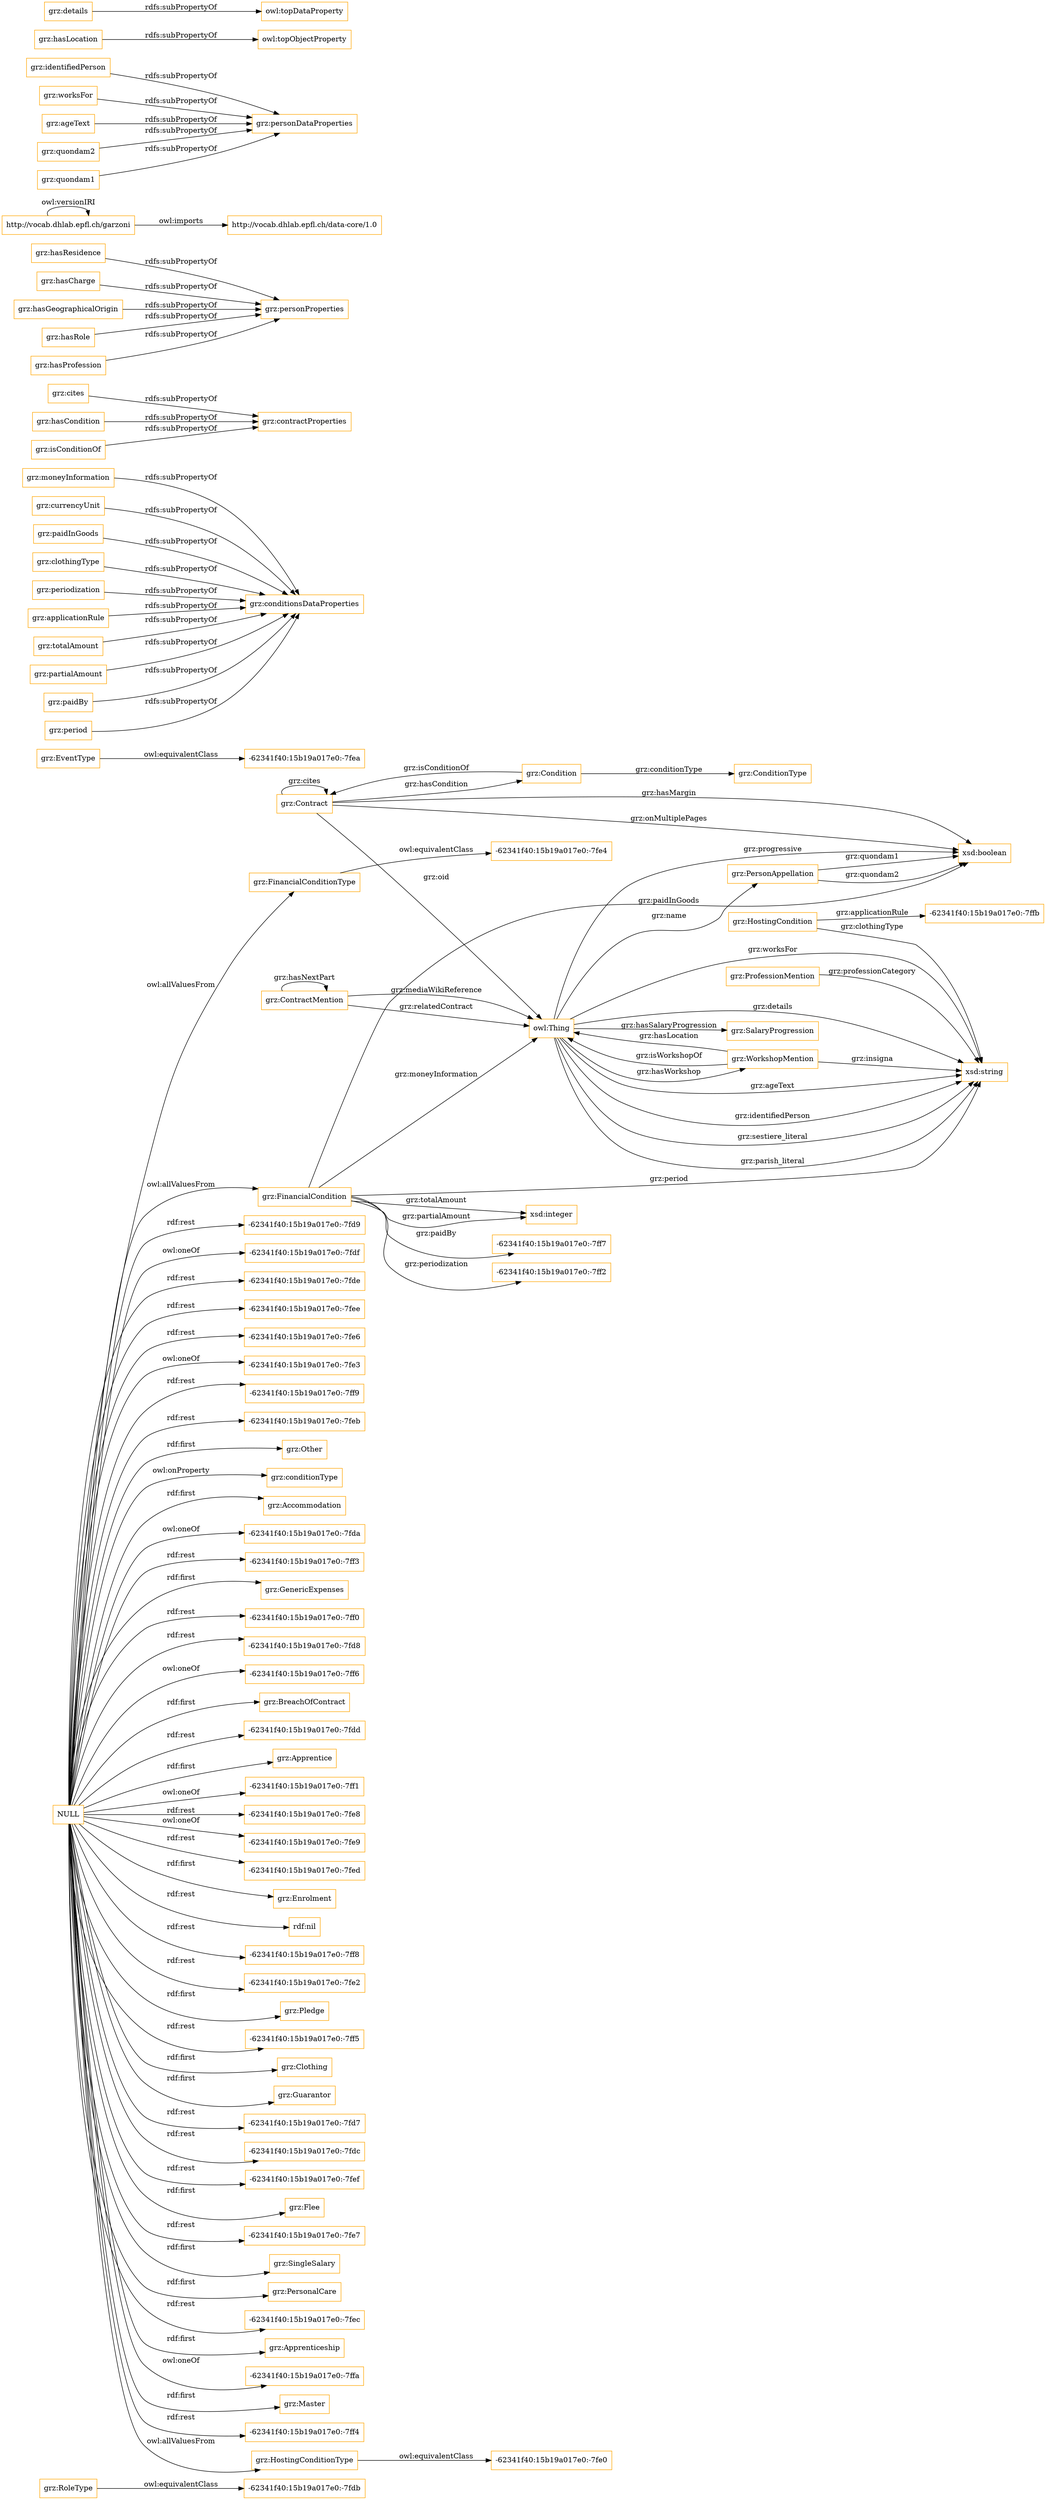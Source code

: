 digraph ar2dtool_diagram { 
rankdir=LR;
size="1501"
node [shape = rectangle, color="orange"]; "grz:RoleType" "grz:SalaryProgression" "grz:FinancialConditionType" "grz:ContractMention" "grz:ProfessionMention" "grz:ConditionType" "-62341f40:15b19a017e0:-7fe0" "grz:WorkshopMention" "grz:EventType" "grz:Contract" "grz:HostingCondition" "grz:FinancialCondition" "grz:Condition" "grz:PersonAppellation" "-62341f40:15b19a017e0:-7fea" "grz:HostingConditionType" "-62341f40:15b19a017e0:-7fdb" "-62341f40:15b19a017e0:-7fe4" ; /*classes style*/
	"grz:HostingConditionType" -> "-62341f40:15b19a017e0:-7fe0" [ label = "owl:equivalentClass" ];
	"grz:moneyInformation" -> "grz:conditionsDataProperties" [ label = "rdfs:subPropertyOf" ];
	"grz:currencyUnit" -> "grz:conditionsDataProperties" [ label = "rdfs:subPropertyOf" ];
	"grz:cites" -> "grz:contractProperties" [ label = "rdfs:subPropertyOf" ];
	"grz:paidInGoods" -> "grz:conditionsDataProperties" [ label = "rdfs:subPropertyOf" ];
	"grz:hasResidence" -> "grz:personProperties" [ label = "rdfs:subPropertyOf" ];
	"grz:hasCharge" -> "grz:personProperties" [ label = "rdfs:subPropertyOf" ];
	"http://vocab.dhlab.epfl.ch/garzoni" -> "http://vocab.dhlab.epfl.ch/data-core/1.0" [ label = "owl:imports" ];
	"http://vocab.dhlab.epfl.ch/garzoni" -> "http://vocab.dhlab.epfl.ch/garzoni" [ label = "owl:versionIRI" ];
	"grz:clothingType" -> "grz:conditionsDataProperties" [ label = "rdfs:subPropertyOf" ];
	"grz:periodization" -> "grz:conditionsDataProperties" [ label = "rdfs:subPropertyOf" ];
	"grz:identifiedPerson" -> "grz:personDataProperties" [ label = "rdfs:subPropertyOf" ];
	"grz:EventType" -> "-62341f40:15b19a017e0:-7fea" [ label = "owl:equivalentClass" ];
	"grz:hasCondition" -> "grz:contractProperties" [ label = "rdfs:subPropertyOf" ];
	"grz:hasLocation" -> "owl:topObjectProperty" [ label = "rdfs:subPropertyOf" ];
	"grz:applicationRule" -> "grz:conditionsDataProperties" [ label = "rdfs:subPropertyOf" ];
	"grz:worksFor" -> "grz:personDataProperties" [ label = "rdfs:subPropertyOf" ];
	"grz:totalAmount" -> "grz:conditionsDataProperties" [ label = "rdfs:subPropertyOf" ];
	"NULL" -> "-62341f40:15b19a017e0:-7fd9" [ label = "rdf:rest" ];
	"NULL" -> "-62341f40:15b19a017e0:-7fdf" [ label = "owl:oneOf" ];
	"NULL" -> "-62341f40:15b19a017e0:-7fde" [ label = "rdf:rest" ];
	"NULL" -> "grz:HostingConditionType" [ label = "owl:allValuesFrom" ];
	"NULL" -> "grz:FinancialCondition" [ label = "owl:allValuesFrom" ];
	"NULL" -> "-62341f40:15b19a017e0:-7fee" [ label = "rdf:rest" ];
	"NULL" -> "grz:FinancialConditionType" [ label = "owl:allValuesFrom" ];
	"NULL" -> "-62341f40:15b19a017e0:-7fe6" [ label = "rdf:rest" ];
	"NULL" -> "-62341f40:15b19a017e0:-7fe3" [ label = "owl:oneOf" ];
	"NULL" -> "-62341f40:15b19a017e0:-7ff9" [ label = "rdf:rest" ];
	"NULL" -> "-62341f40:15b19a017e0:-7feb" [ label = "rdf:rest" ];
	"NULL" -> "grz:Other" [ label = "rdf:first" ];
	"NULL" -> "grz:conditionType" [ label = "owl:onProperty" ];
	"NULL" -> "grz:Accommodation" [ label = "rdf:first" ];
	"NULL" -> "-62341f40:15b19a017e0:-7fda" [ label = "owl:oneOf" ];
	"NULL" -> "-62341f40:15b19a017e0:-7ff3" [ label = "rdf:rest" ];
	"NULL" -> "grz:GenericExpenses" [ label = "rdf:first" ];
	"NULL" -> "-62341f40:15b19a017e0:-7ff0" [ label = "rdf:rest" ];
	"NULL" -> "-62341f40:15b19a017e0:-7fd8" [ label = "rdf:rest" ];
	"NULL" -> "-62341f40:15b19a017e0:-7ff6" [ label = "owl:oneOf" ];
	"NULL" -> "grz:BreachOfContract" [ label = "rdf:first" ];
	"NULL" -> "-62341f40:15b19a017e0:-7fdd" [ label = "rdf:rest" ];
	"NULL" -> "grz:Apprentice" [ label = "rdf:first" ];
	"NULL" -> "-62341f40:15b19a017e0:-7ff1" [ label = "owl:oneOf" ];
	"NULL" -> "-62341f40:15b19a017e0:-7fe8" [ label = "rdf:rest" ];
	"NULL" -> "-62341f40:15b19a017e0:-7fe9" [ label = "owl:oneOf" ];
	"NULL" -> "-62341f40:15b19a017e0:-7fed" [ label = "rdf:rest" ];
	"NULL" -> "grz:Enrolment" [ label = "rdf:first" ];
	"NULL" -> "rdf:nil" [ label = "rdf:rest" ];
	"NULL" -> "-62341f40:15b19a017e0:-7ff8" [ label = "rdf:rest" ];
	"NULL" -> "-62341f40:15b19a017e0:-7fe2" [ label = "rdf:rest" ];
	"NULL" -> "grz:Pledge" [ label = "rdf:first" ];
	"NULL" -> "-62341f40:15b19a017e0:-7ff5" [ label = "rdf:rest" ];
	"NULL" -> "grz:Clothing" [ label = "rdf:first" ];
	"NULL" -> "grz:Guarantor" [ label = "rdf:first" ];
	"NULL" -> "-62341f40:15b19a017e0:-7fd7" [ label = "rdf:rest" ];
	"NULL" -> "-62341f40:15b19a017e0:-7fdc" [ label = "rdf:rest" ];
	"NULL" -> "-62341f40:15b19a017e0:-7fef" [ label = "rdf:rest" ];
	"NULL" -> "grz:Flee" [ label = "rdf:first" ];
	"NULL" -> "-62341f40:15b19a017e0:-7fe7" [ label = "rdf:rest" ];
	"NULL" -> "grz:SingleSalary" [ label = "rdf:first" ];
	"NULL" -> "grz:PersonalCare" [ label = "rdf:first" ];
	"NULL" -> "-62341f40:15b19a017e0:-7fec" [ label = "rdf:rest" ];
	"NULL" -> "grz:Apprenticeship" [ label = "rdf:first" ];
	"NULL" -> "-62341f40:15b19a017e0:-7ffa" [ label = "owl:oneOf" ];
	"NULL" -> "grz:Master" [ label = "rdf:first" ];
	"NULL" -> "-62341f40:15b19a017e0:-7ff4" [ label = "rdf:rest" ];
	"grz:hasGeographicalOrigin" -> "grz:personProperties" [ label = "rdfs:subPropertyOf" ];
	"grz:partialAmount" -> "grz:conditionsDataProperties" [ label = "rdfs:subPropertyOf" ];
	"grz:hasRole" -> "grz:personProperties" [ label = "rdfs:subPropertyOf" ];
	"grz:ageText" -> "grz:personDataProperties" [ label = "rdfs:subPropertyOf" ];
	"grz:paidBy" -> "grz:conditionsDataProperties" [ label = "rdfs:subPropertyOf" ];
	"grz:FinancialConditionType" -> "-62341f40:15b19a017e0:-7fe4" [ label = "owl:equivalentClass" ];
	"grz:quondam2" -> "grz:personDataProperties" [ label = "rdfs:subPropertyOf" ];
	"grz:details" -> "owl:topDataProperty" [ label = "rdfs:subPropertyOf" ];
	"grz:isConditionOf" -> "grz:contractProperties" [ label = "rdfs:subPropertyOf" ];
	"grz:hasProfession" -> "grz:personProperties" [ label = "rdfs:subPropertyOf" ];
	"grz:RoleType" -> "-62341f40:15b19a017e0:-7fdb" [ label = "owl:equivalentClass" ];
	"grz:period" -> "grz:conditionsDataProperties" [ label = "rdfs:subPropertyOf" ];
	"grz:quondam1" -> "grz:personDataProperties" [ label = "rdfs:subPropertyOf" ];
	"owl:Thing" -> "xsd:string" [ label = "grz:identifiedPerson" ];
	"owl:Thing" -> "xsd:string" [ label = "grz:sestiere_literal" ];
	"grz:HostingCondition" -> "xsd:string" [ label = "grz:clothingType" ];
	"grz:Contract" -> "grz:Contract" [ label = "grz:cites" ];
	"owl:Thing" -> "xsd:string" [ label = "grz:parish_literal" ];
	"grz:WorkshopMention" -> "owl:Thing" [ label = "grz:hasLocation" ];
	"grz:ProfessionMention" -> "xsd:string" [ label = "grz:professionCategory" ];
	"grz:FinancialCondition" -> "-62341f40:15b19a017e0:-7ff2" [ label = "grz:periodization" ];
	"grz:ContractMention" -> "grz:ContractMention" [ label = "grz:hasNextPart" ];
	"grz:FinancialCondition" -> "xsd:integer" [ label = "grz:totalAmount" ];
	"grz:WorkshopMention" -> "owl:Thing" [ label = "grz:isWorkshopOf" ];
	"grz:Contract" -> "xsd:boolean" [ label = "grz:hasMargin" ];
	"grz:FinancialCondition" -> "owl:Thing" [ label = "grz:moneyInformation" ];
	"grz:FinancialCondition" -> "-62341f40:15b19a017e0:-7ff7" [ label = "grz:paidBy" ];
	"grz:FinancialCondition" -> "xsd:boolean" [ label = "grz:paidInGoods" ];
	"owl:Thing" -> "xsd:string" [ label = "grz:details" ];
	"grz:HostingCondition" -> "-62341f40:15b19a017e0:-7ffb" [ label = "grz:applicationRule" ];
	"grz:ContractMention" -> "owl:Thing" [ label = "grz:relatedContract" ];
	"owl:Thing" -> "xsd:string" [ label = "grz:ageText" ];
	"owl:Thing" -> "grz:PersonAppellation" [ label = "grz:name" ];
	"owl:Thing" -> "grz:SalaryProgression" [ label = "grz:hasSalaryProgression" ];
	"grz:Contract" -> "owl:Thing" [ label = "grz:oid" ];
	"owl:Thing" -> "grz:WorkshopMention" [ label = "grz:hasWorkshop" ];
	"grz:FinancialCondition" -> "xsd:integer" [ label = "grz:partialAmount" ];
	"owl:Thing" -> "xsd:boolean" [ label = "grz:progressive" ];
	"grz:FinancialCondition" -> "xsd:string" [ label = "grz:period" ];
	"grz:ContractMention" -> "owl:Thing" [ label = "grz:mediaWikiReference" ];
	"grz:Condition" -> "grz:Contract" [ label = "grz:isConditionOf" ];
	"grz:WorkshopMention" -> "xsd:string" [ label = "grz:insigna" ];
	"grz:Contract" -> "xsd:boolean" [ label = "grz:onMultiplePages" ];
	"grz:PersonAppellation" -> "xsd:boolean" [ label = "grz:quondam1" ];
	"grz:Contract" -> "grz:Condition" [ label = "grz:hasCondition" ];
	"owl:Thing" -> "xsd:string" [ label = "grz:worksFor" ];
	"grz:PersonAppellation" -> "xsd:boolean" [ label = "grz:quondam2" ];
	"grz:Condition" -> "grz:ConditionType" [ label = "grz:conditionType" ];

}
